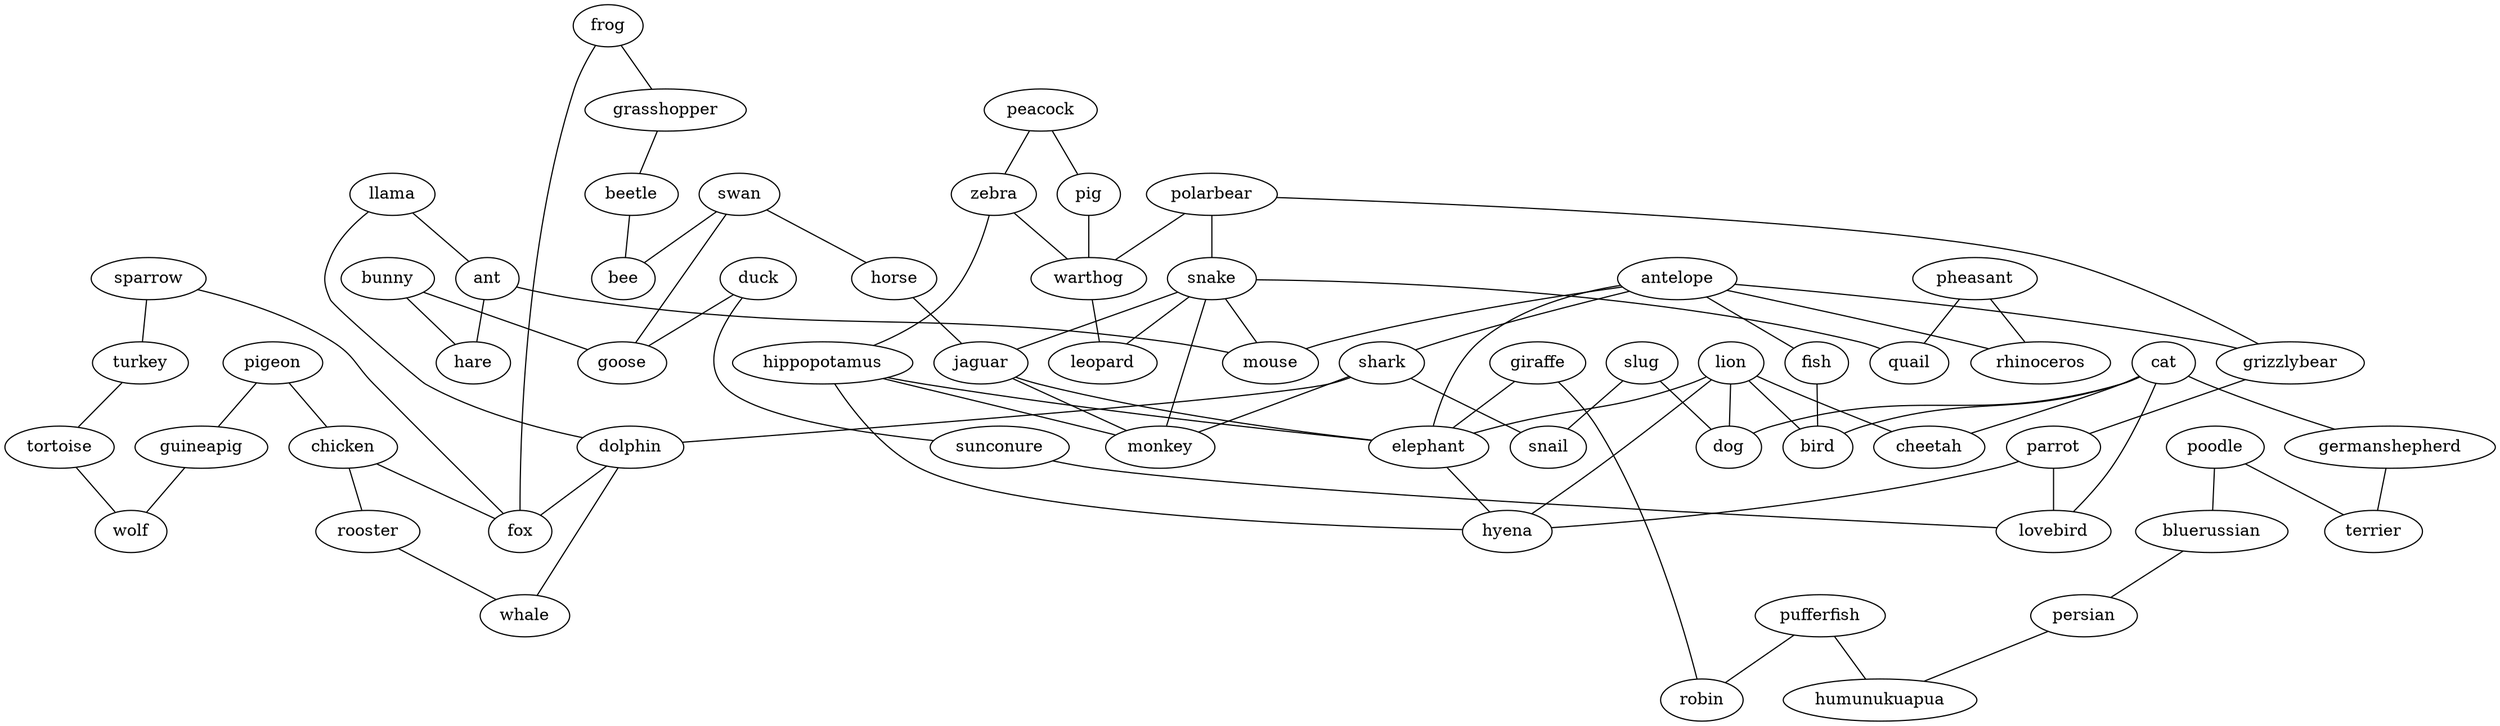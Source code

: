 strict graph G {
peacock;
antelope;
swan;
pheasant;
sparrow;
pigeon;
poodle;
duck;
chicken;
turkey;
horse;
frog;
polarbear;
pufferfish;
grasshopper;
grizzlybear;
giraffe;
snake;
llama;
sunconure;
bunny;
rooster;
ant;
jaguar;
parrot;
cat;
robin;
bluerussian;
shark;
fish;
dolphin;
pig;
goose;
lion;
persian;
zebra;
beetle;
quail;
warthog;
mouse;
hippopotamus;
humunukuapua;
fox;
rhinoceros;
lovebird;
guineapig;
elephant;
cheetah;
bird;
germanshepherd;
hare;
leopard;
whale;
terrier;
slug;
monkey;
bee;
tortoise;
snail;
dog;
hyena;
wolf;
peacock -- zebra  [weight=1];
peacock -- pig  [weight=1];
antelope -- shark  [weight=1];
antelope -- grizzlybear  [weight=1];
antelope -- fish  [weight=1];
antelope -- rhinoceros  [weight=1];
antelope -- elephant  [weight=1];
antelope -- mouse  [weight=1];
swan -- goose  [weight=1];
swan -- horse  [weight=1];
swan -- bee  [weight=1];
pheasant -- rhinoceros  [weight=1];
pheasant -- quail  [weight=1];
sparrow -- turkey  [weight=1];
sparrow -- fox  [weight=1];
pigeon -- chicken  [weight=1];
pigeon -- guineapig  [weight=1];
poodle -- bluerussian  [weight=1];
poodle -- terrier  [weight=1];
duck -- goose  [weight=1];
duck -- sunconure  [weight=1];
chicken -- fox  [weight=1];
chicken -- rooster  [weight=1];
turkey -- tortoise  [weight=1];
horse -- jaguar  [weight=1];
frog -- grasshopper  [weight=1];
frog -- fox  [weight=1];
polarbear -- warthog  [weight=1];
polarbear -- grizzlybear  [weight=1];
polarbear -- snake  [weight=1];
pufferfish -- robin  [weight=1];
pufferfish -- humunukuapua  [weight=1];
grasshopper -- beetle  [weight=1];
grizzlybear -- parrot  [weight=1];
giraffe -- robin  [weight=1];
giraffe -- elephant  [weight=1];
snake -- jaguar  [weight=1];
snake -- monkey  [weight=1];
snake -- leopard  [weight=1];
snake -- quail  [weight=1];
snake -- mouse  [weight=1];
llama -- ant  [weight=1];
llama -- dolphin  [weight=1];
sunconure -- lovebird  [weight=1];
bunny -- goose  [weight=1];
bunny -- hare  [weight=1];
rooster -- whale  [weight=1];
ant -- hare  [weight=1];
ant -- mouse  [weight=1];
jaguar -- elephant  [weight=1];
jaguar -- monkey  [weight=1];
parrot -- hyena  [weight=1];
parrot -- lovebird  [weight=1];
cat -- germanshepherd  [weight=1];
cat -- dog  [weight=1];
cat -- lovebird  [weight=1];
cat -- cheetah  [weight=1];
cat -- bird  [weight=1];
bluerussian -- persian  [weight=1];
shark -- monkey  [weight=1];
shark -- snail  [weight=1];
shark -- dolphin  [weight=1];
fish -- bird  [weight=1];
dolphin -- fox  [weight=1];
dolphin -- whale  [weight=1];
pig -- warthog  [weight=1];
lion -- dog  [weight=1];
lion -- hyena  [weight=1];
lion -- elephant  [weight=1];
lion -- cheetah  [weight=1];
lion -- bird  [weight=1];
persian -- humunukuapua  [weight=1];
zebra -- warthog  [weight=1];
zebra -- hippopotamus  [weight=1];
beetle -- bee  [weight=1];
warthog -- leopard  [weight=1];
hippopotamus -- monkey  [weight=1];
hippopotamus -- hyena  [weight=1];
hippopotamus -- elephant  [weight=1];
guineapig -- wolf  [weight=1];
elephant -- hyena  [weight=1];
germanshepherd -- terrier  [weight=1];
slug -- dog  [weight=1];
slug -- snail  [weight=1];
tortoise -- wolf  [weight=1];
}
